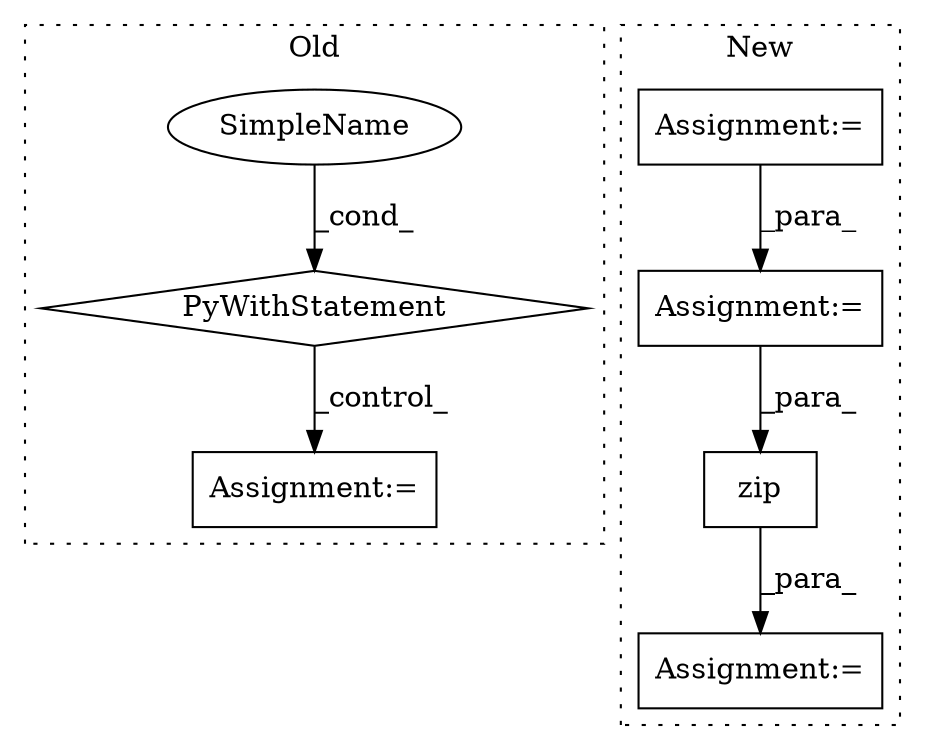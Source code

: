 digraph G {
subgraph cluster0 {
1 [label="PyWithStatement" a="104" s="760,807" l="10,2" shape="diamond"];
6 [label="Assignment:=" a="7" s="827" l="1" shape="box"];
7 [label="SimpleName" a="42" s="" l="" shape="ellipse"];
label = "Old";
style="dotted";
}
subgraph cluster1 {
2 [label="zip" a="32" s="1221,1255" l="4,1" shape="box"];
3 [label="Assignment:=" a="7" s="1215" l="1" shape="box"];
4 [label="Assignment:=" a="7" s="1095" l="1" shape="box"];
5 [label="Assignment:=" a="7" s="1021" l="1" shape="box"];
label = "New";
style="dotted";
}
1 -> 6 [label="_control_"];
2 -> 3 [label="_para_"];
4 -> 2 [label="_para_"];
5 -> 4 [label="_para_"];
7 -> 1 [label="_cond_"];
}